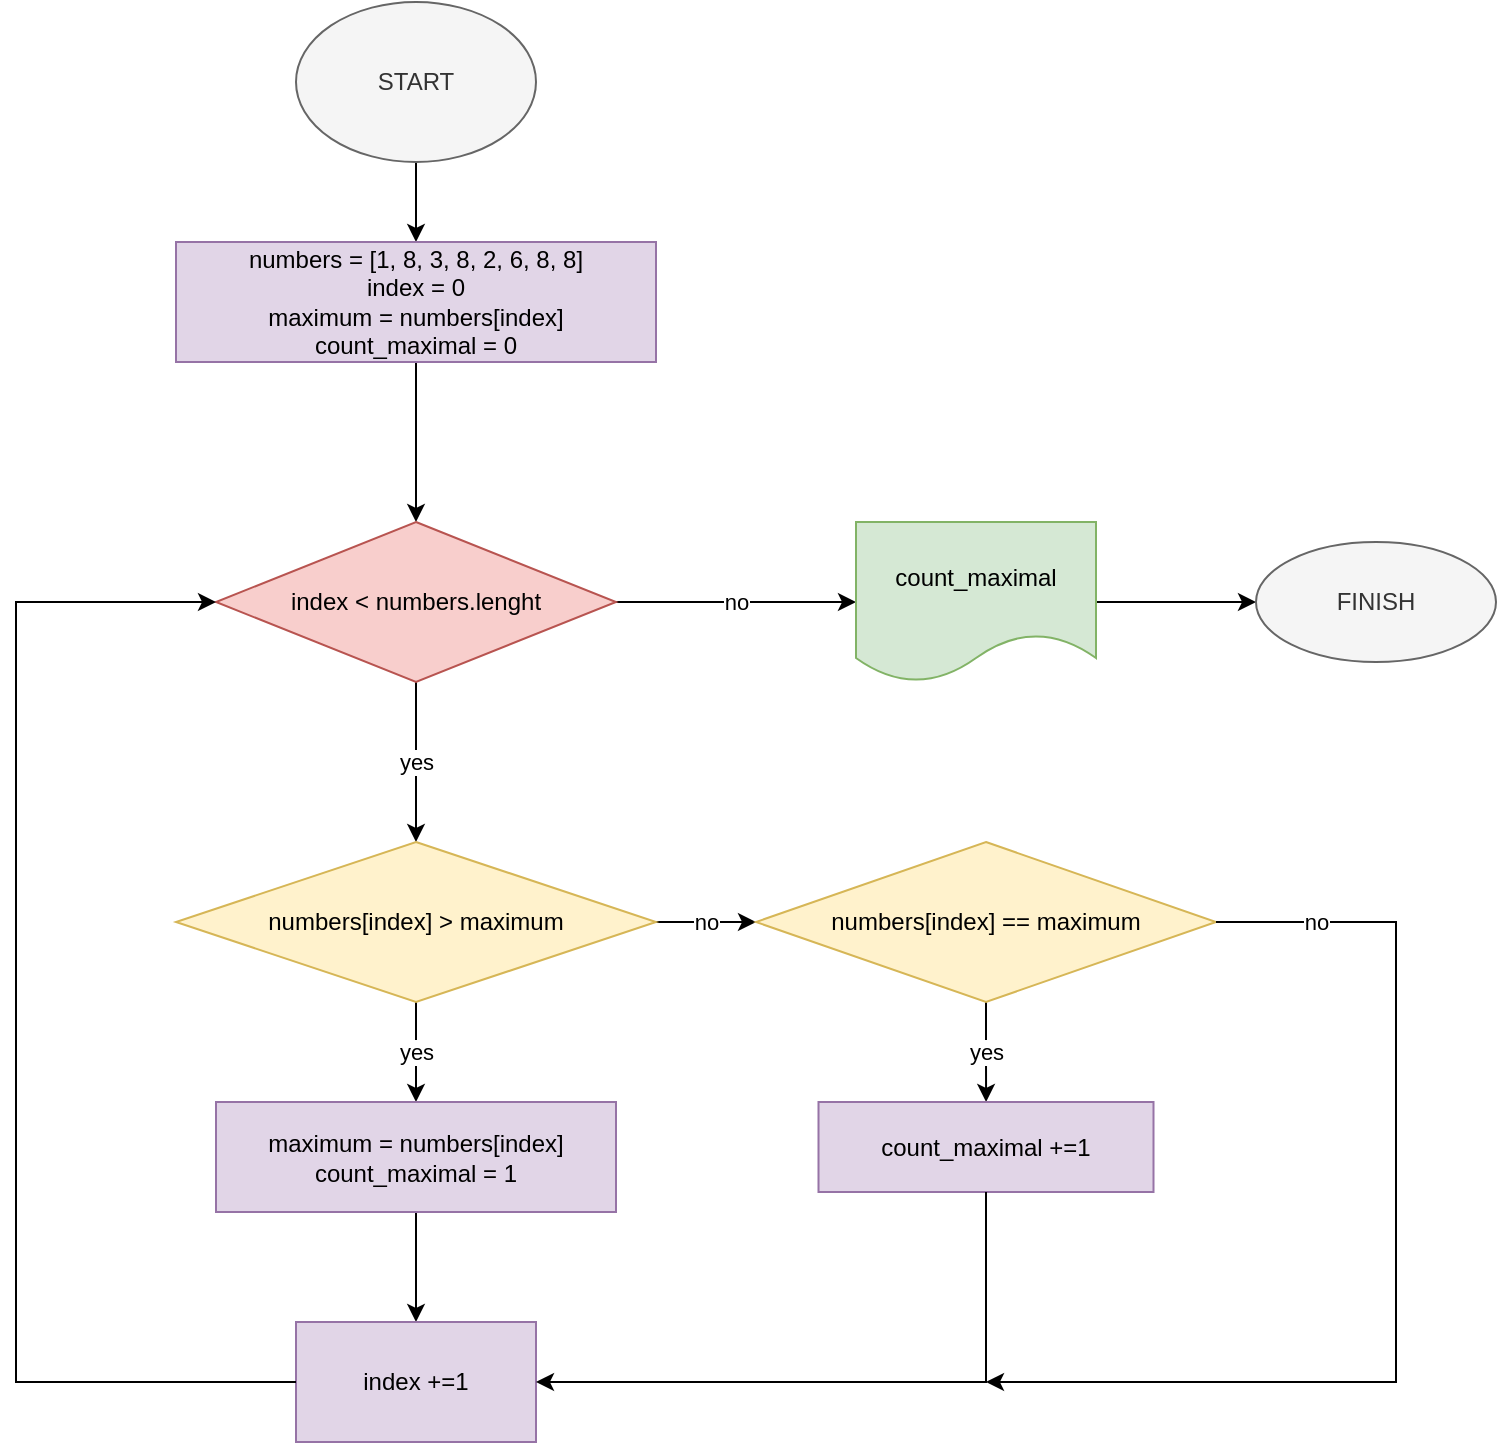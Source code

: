 <mxfile version="20.2.2" type="device"><diagram id="jnXp-G-VcFdms6OTgDXN" name="Страница 1"><mxGraphModel dx="1422" dy="723" grid="1" gridSize="10" guides="1" tooltips="1" connect="1" arrows="1" fold="1" page="1" pageScale="1" pageWidth="827" pageHeight="1169" math="0" shadow="0"><root><mxCell id="0"/><mxCell id="1" parent="0"/><mxCell id="GQeH70x-faCSRBJgImU_-3" value="" style="edgeStyle=orthogonalEdgeStyle;rounded=0;orthogonalLoop=1;jettySize=auto;html=1;" edge="1" parent="1" source="GQeH70x-faCSRBJgImU_-1" target="GQeH70x-faCSRBJgImU_-2"><mxGeometry relative="1" as="geometry"/></mxCell><mxCell id="GQeH70x-faCSRBJgImU_-1" value="START" style="ellipse;whiteSpace=wrap;html=1;fillColor=#f5f5f5;fontColor=#333333;strokeColor=#666666;" vertex="1" parent="1"><mxGeometry x="210" y="70" width="120" height="80" as="geometry"/></mxCell><mxCell id="GQeH70x-faCSRBJgImU_-5" value="" style="edgeStyle=orthogonalEdgeStyle;rounded=0;orthogonalLoop=1;jettySize=auto;html=1;" edge="1" parent="1" source="GQeH70x-faCSRBJgImU_-2" target="GQeH70x-faCSRBJgImU_-4"><mxGeometry relative="1" as="geometry"/></mxCell><mxCell id="GQeH70x-faCSRBJgImU_-2" value="&lt;div&gt;numbers = [1, 8, 3, 8, 2, 6, 8, 8]&lt;/div&gt;&lt;div&gt;index = 0&lt;/div&gt;&lt;div&gt;maximum = numbers[index]&lt;/div&gt;&lt;div&gt;count_maximal = 0&lt;br&gt;&lt;/div&gt;" style="whiteSpace=wrap;html=1;fillColor=#e1d5e7;strokeColor=#9673a6;" vertex="1" parent="1"><mxGeometry x="150" y="190" width="240" height="60" as="geometry"/></mxCell><mxCell id="GQeH70x-faCSRBJgImU_-8" value="yes" style="edgeStyle=orthogonalEdgeStyle;rounded=0;orthogonalLoop=1;jettySize=auto;html=1;" edge="1" parent="1" source="GQeH70x-faCSRBJgImU_-4" target="GQeH70x-faCSRBJgImU_-7"><mxGeometry relative="1" as="geometry"/></mxCell><mxCell id="GQeH70x-faCSRBJgImU_-20" value="no" style="edgeStyle=orthogonalEdgeStyle;rounded=0;orthogonalLoop=1;jettySize=auto;html=1;" edge="1" parent="1" source="GQeH70x-faCSRBJgImU_-4" target="GQeH70x-faCSRBJgImU_-19"><mxGeometry relative="1" as="geometry"/></mxCell><mxCell id="GQeH70x-faCSRBJgImU_-4" value="index &amp;lt; numbers.lenght" style="rhombus;whiteSpace=wrap;html=1;fillColor=#f8cecc;strokeColor=#b85450;" vertex="1" parent="1"><mxGeometry x="170" y="330" width="200" height="80" as="geometry"/></mxCell><mxCell id="GQeH70x-faCSRBJgImU_-10" value="yes" style="edgeStyle=orthogonalEdgeStyle;rounded=0;orthogonalLoop=1;jettySize=auto;html=1;" edge="1" parent="1" source="GQeH70x-faCSRBJgImU_-7" target="GQeH70x-faCSRBJgImU_-9"><mxGeometry relative="1" as="geometry"/></mxCell><mxCell id="GQeH70x-faCSRBJgImU_-12" value="no" style="edgeStyle=orthogonalEdgeStyle;rounded=0;orthogonalLoop=1;jettySize=auto;html=1;" edge="1" parent="1" source="GQeH70x-faCSRBJgImU_-7" target="GQeH70x-faCSRBJgImU_-11"><mxGeometry relative="1" as="geometry"/></mxCell><mxCell id="GQeH70x-faCSRBJgImU_-7" value="numbers[index] &amp;gt; maximum" style="rhombus;whiteSpace=wrap;html=1;fillColor=#fff2cc;strokeColor=#d6b656;" vertex="1" parent="1"><mxGeometry x="150" y="490" width="240" height="80" as="geometry"/></mxCell><mxCell id="GQeH70x-faCSRBJgImU_-17" value="" style="edgeStyle=orthogonalEdgeStyle;rounded=0;orthogonalLoop=1;jettySize=auto;html=1;" edge="1" parent="1" source="GQeH70x-faCSRBJgImU_-9" target="GQeH70x-faCSRBJgImU_-15"><mxGeometry relative="1" as="geometry"/></mxCell><mxCell id="GQeH70x-faCSRBJgImU_-9" value="&lt;div&gt;maximum = numbers[index]&lt;/div&gt;&lt;div&gt;count_maximal = 1&lt;br&gt;&lt;/div&gt;" style="whiteSpace=wrap;html=1;fillColor=#e1d5e7;strokeColor=#9673a6;" vertex="1" parent="1"><mxGeometry x="170" y="620" width="200" height="55" as="geometry"/></mxCell><mxCell id="GQeH70x-faCSRBJgImU_-14" value="yes" style="edgeStyle=orthogonalEdgeStyle;rounded=0;orthogonalLoop=1;jettySize=auto;html=1;" edge="1" parent="1" source="GQeH70x-faCSRBJgImU_-11" target="GQeH70x-faCSRBJgImU_-13"><mxGeometry relative="1" as="geometry"/></mxCell><mxCell id="GQeH70x-faCSRBJgImU_-11" value="numbers[index] == maximum" style="rhombus;whiteSpace=wrap;html=1;fillColor=#fff2cc;strokeColor=#d6b656;" vertex="1" parent="1"><mxGeometry x="440" y="490" width="230" height="80" as="geometry"/></mxCell><mxCell id="GQeH70x-faCSRBJgImU_-13" value="count_maximal +=1" style="whiteSpace=wrap;html=1;fillColor=#e1d5e7;strokeColor=#9673a6;" vertex="1" parent="1"><mxGeometry x="471.25" y="620" width="167.5" height="45" as="geometry"/></mxCell><mxCell id="GQeH70x-faCSRBJgImU_-15" value="index +=1" style="rounded=0;whiteSpace=wrap;html=1;fillColor=#e1d5e7;strokeColor=#9673a6;" vertex="1" parent="1"><mxGeometry x="210" y="730" width="120" height="60" as="geometry"/></mxCell><mxCell id="GQeH70x-faCSRBJgImU_-16" value="" style="endArrow=classic;html=1;rounded=0;exitX=0.5;exitY=1;exitDx=0;exitDy=0;entryX=1;entryY=0.5;entryDx=0;entryDy=0;" edge="1" parent="1" source="GQeH70x-faCSRBJgImU_-13" target="GQeH70x-faCSRBJgImU_-15"><mxGeometry width="50" height="50" relative="1" as="geometry"><mxPoint x="510" y="830" as="sourcePoint"/><mxPoint x="560" y="780" as="targetPoint"/><Array as="points"><mxPoint x="555" y="760"/></Array></mxGeometry></mxCell><mxCell id="GQeH70x-faCSRBJgImU_-18" value="" style="endArrow=classic;html=1;rounded=0;exitX=0;exitY=0.5;exitDx=0;exitDy=0;entryX=0;entryY=0.5;entryDx=0;entryDy=0;" edge="1" parent="1" source="GQeH70x-faCSRBJgImU_-15" target="GQeH70x-faCSRBJgImU_-4"><mxGeometry width="50" height="50" relative="1" as="geometry"><mxPoint x="90" y="800" as="sourcePoint"/><mxPoint x="140" y="750" as="targetPoint"/><Array as="points"><mxPoint x="70" y="760"/><mxPoint x="70" y="370"/></Array></mxGeometry></mxCell><mxCell id="GQeH70x-faCSRBJgImU_-22" value="" style="edgeStyle=orthogonalEdgeStyle;rounded=0;orthogonalLoop=1;jettySize=auto;html=1;" edge="1" parent="1" source="GQeH70x-faCSRBJgImU_-19" target="GQeH70x-faCSRBJgImU_-21"><mxGeometry relative="1" as="geometry"/></mxCell><mxCell id="GQeH70x-faCSRBJgImU_-19" value="count_maximal" style="shape=document;whiteSpace=wrap;html=1;boundedLbl=1;fillColor=#d5e8d4;strokeColor=#82b366;" vertex="1" parent="1"><mxGeometry x="490" y="330" width="120" height="80" as="geometry"/></mxCell><mxCell id="GQeH70x-faCSRBJgImU_-21" value="FINISH" style="ellipse;whiteSpace=wrap;html=1;fillColor=#f5f5f5;fontColor=#333333;strokeColor=#666666;" vertex="1" parent="1"><mxGeometry x="690" y="340" width="120" height="60" as="geometry"/></mxCell><mxCell id="GQeH70x-faCSRBJgImU_-23" value="no" style="endArrow=classic;html=1;rounded=0;exitX=1;exitY=0.5;exitDx=0;exitDy=0;" edge="1" parent="1" source="GQeH70x-faCSRBJgImU_-11"><mxGeometry x="-0.809" width="50" height="50" relative="1" as="geometry"><mxPoint x="710" y="600" as="sourcePoint"/><mxPoint x="555" y="760" as="targetPoint"/><Array as="points"><mxPoint x="760" y="530"/><mxPoint x="760" y="760"/></Array><mxPoint as="offset"/></mxGeometry></mxCell></root></mxGraphModel></diagram></mxfile>
